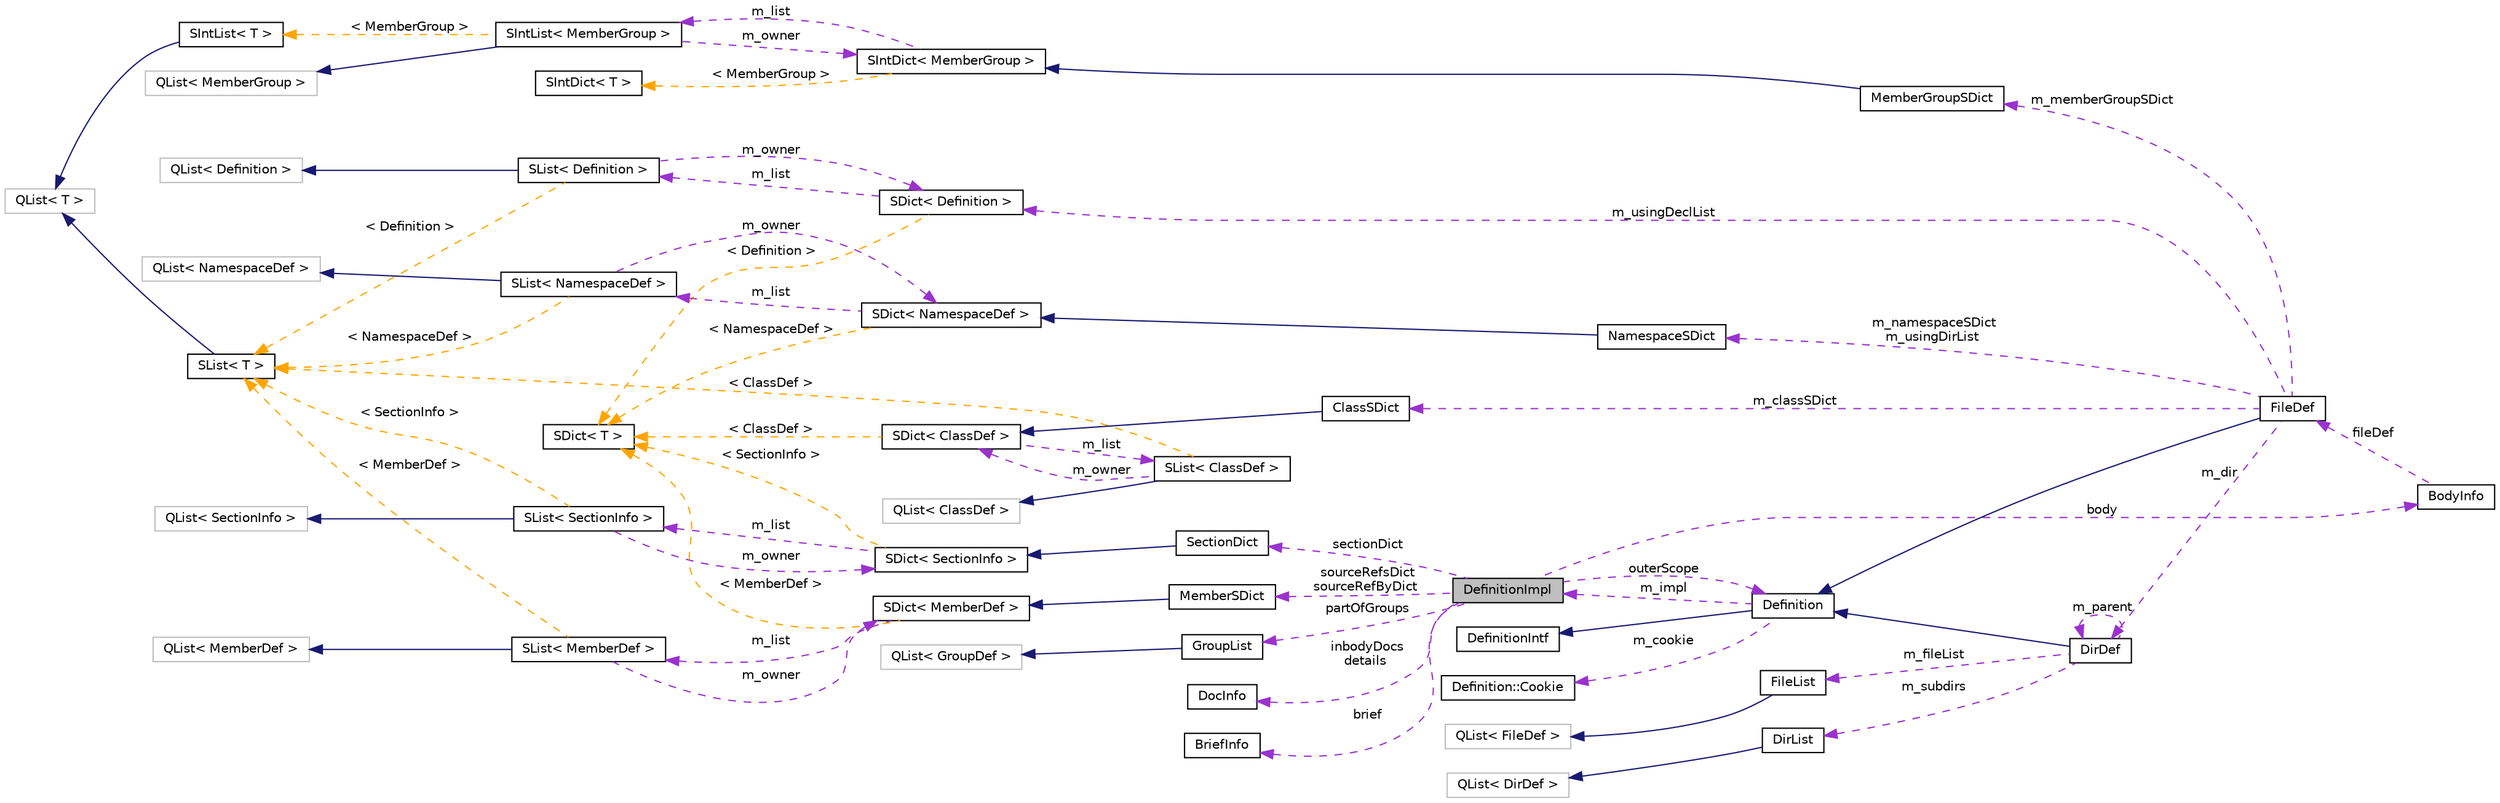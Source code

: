 digraph "DefinitionImpl"
{
 // INTERACTIVE_SVG=YES
  edge [fontname="Helvetica",fontsize="10",labelfontname="Helvetica",labelfontsize="10"];
  node [fontname="Helvetica",fontsize="10",shape=record];
  rankdir="LR";
  Node1 [label="DefinitionImpl",height=0.2,width=0.4,color="black", fillcolor="grey75", style="filled", fontcolor="black"];
  Node2 -> Node1 [dir="back",color="darkorchid3",fontsize="10",style="dashed",label=" sectionDict" ,fontname="Helvetica"];
  Node2 [label="SectionDict",height=0.2,width=0.4,color="black", fillcolor="white", style="filled",URL="$de/d9a/class_section_dict.html",tooltip="Unsorted dictionary of SectionInfo objects. "];
  Node3 -> Node2 [dir="back",color="midnightblue",fontsize="10",style="solid",fontname="Helvetica"];
  Node3 [label="SDict\< SectionInfo \>",height=0.2,width=0.4,color="black", fillcolor="white", style="filled",URL="$d1/d50/class_s_dict.html"];
  Node4 -> Node3 [dir="back",color="darkorchid3",fontsize="10",style="dashed",label=" m_list" ,fontname="Helvetica"];
  Node4 [label="SList\< SectionInfo \>",height=0.2,width=0.4,color="black", fillcolor="white", style="filled",URL="$df/dce/class_s_list.html"];
  Node5 -> Node4 [dir="back",color="midnightblue",fontsize="10",style="solid",fontname="Helvetica"];
  Node5 [label="QList\< SectionInfo \>",height=0.2,width=0.4,color="grey75", fillcolor="white", style="filled"];
  Node3 -> Node4 [dir="back",color="darkorchid3",fontsize="10",style="dashed",label=" m_owner" ,fontname="Helvetica"];
  Node6 -> Node4 [dir="back",color="orange",fontsize="10",style="dashed",label=" \< SectionInfo \>" ,fontname="Helvetica"];
  Node6 [label="SList\< T \>",height=0.2,width=0.4,color="black", fillcolor="white", style="filled",URL="$df/dce/class_s_list.html",tooltip="internal wrapper class that redirects compareValues() to the dictionary "];
  Node7 -> Node6 [dir="back",color="midnightblue",fontsize="10",style="solid",fontname="Helvetica"];
  Node7 [label="QList\< T \>",height=0.2,width=0.4,color="grey75", fillcolor="white", style="filled"];
  Node8 -> Node3 [dir="back",color="orange",fontsize="10",style="dashed",label=" \< SectionInfo \>" ,fontname="Helvetica"];
  Node8 [label="SDict\< T \>",height=0.2,width=0.4,color="black", fillcolor="white", style="filled",URL="$d1/d50/class_s_dict.html",tooltip="Ordered dictionary of elements of type T. "];
  Node9 -> Node1 [dir="back",color="darkorchid3",fontsize="10",style="dashed",label=" body" ,fontname="Helvetica"];
  Node9 [label="BodyInfo",height=0.2,width=0.4,color="black", fillcolor="white", style="filled",URL="$db/dab/struct_body_info.html",tooltip="Data associated with description found in the body. "];
  Node10 -> Node9 [dir="back",color="darkorchid3",fontsize="10",style="dashed",label=" fileDef" ,fontname="Helvetica"];
  Node10 [label="FileDef",height=0.2,width=0.4,color="black", fillcolor="white", style="filled",URL="$de/db0/class_file_def.html",tooltip="A model of a file symbol. "];
  Node11 -> Node10 [dir="back",color="midnightblue",fontsize="10",style="solid",fontname="Helvetica"];
  Node11 [label="Definition",height=0.2,width=0.4,color="black", fillcolor="white", style="filled",URL="$d5/dcc/class_definition.html",tooltip="The common base class of all entity definitions found in the sources. "];
  Node12 -> Node11 [dir="back",color="midnightblue",fontsize="10",style="solid",fontname="Helvetica"];
  Node12 [label="DefinitionIntf",height=0.2,width=0.4,color="black", fillcolor="white", style="filled",URL="$d9/d4a/class_definition_intf.html",tooltip="Abstract interface for a Definition or DefinitionList. "];
  Node13 -> Node11 [dir="back",color="darkorchid3",fontsize="10",style="dashed",label=" m_cookie" ,fontname="Helvetica"];
  Node13 [label="Definition::Cookie",height=0.2,width=0.4,color="black", fillcolor="white", style="filled",URL="$d1/d2f/struct_definition_1_1_cookie.html"];
  Node1 -> Node11 [dir="back",color="darkorchid3",fontsize="10",style="dashed",label=" m_impl" ,fontname="Helvetica"];
  Node14 -> Node10 [dir="back",color="darkorchid3",fontsize="10",style="dashed",label=" m_classSDict" ,fontname="Helvetica"];
  Node14 [label="ClassSDict",height=0.2,width=0.4,color="black", fillcolor="white", style="filled",URL="$d9/d3d/class_class_s_dict.html",tooltip="A sorted dictionary of ClassDef objects. "];
  Node15 -> Node14 [dir="back",color="midnightblue",fontsize="10",style="solid",fontname="Helvetica"];
  Node15 [label="SDict\< ClassDef \>",height=0.2,width=0.4,color="black", fillcolor="white", style="filled",URL="$d1/d50/class_s_dict.html"];
  Node16 -> Node15 [dir="back",color="darkorchid3",fontsize="10",style="dashed",label=" m_list" ,fontname="Helvetica"];
  Node16 [label="SList\< ClassDef \>",height=0.2,width=0.4,color="black", fillcolor="white", style="filled",URL="$df/dce/class_s_list.html"];
  Node17 -> Node16 [dir="back",color="midnightblue",fontsize="10",style="solid",fontname="Helvetica"];
  Node17 [label="QList\< ClassDef \>",height=0.2,width=0.4,color="grey75", fillcolor="white", style="filled"];
  Node15 -> Node16 [dir="back",color="darkorchid3",fontsize="10",style="dashed",label=" m_owner" ,fontname="Helvetica"];
  Node6 -> Node16 [dir="back",color="orange",fontsize="10",style="dashed",label=" \< ClassDef \>" ,fontname="Helvetica"];
  Node8 -> Node15 [dir="back",color="orange",fontsize="10",style="dashed",label=" \< ClassDef \>" ,fontname="Helvetica"];
  Node18 -> Node10 [dir="back",color="darkorchid3",fontsize="10",style="dashed",label=" m_usingDeclList" ,fontname="Helvetica"];
  Node18 [label="SDict\< Definition \>",height=0.2,width=0.4,color="black", fillcolor="white", style="filled",URL="$d1/d50/class_s_dict.html"];
  Node19 -> Node18 [dir="back",color="darkorchid3",fontsize="10",style="dashed",label=" m_list" ,fontname="Helvetica"];
  Node19 [label="SList\< Definition \>",height=0.2,width=0.4,color="black", fillcolor="white", style="filled",URL="$df/dce/class_s_list.html"];
  Node20 -> Node19 [dir="back",color="midnightblue",fontsize="10",style="solid",fontname="Helvetica"];
  Node20 [label="QList\< Definition \>",height=0.2,width=0.4,color="grey75", fillcolor="white", style="filled"];
  Node18 -> Node19 [dir="back",color="darkorchid3",fontsize="10",style="dashed",label=" m_owner" ,fontname="Helvetica"];
  Node6 -> Node19 [dir="back",color="orange",fontsize="10",style="dashed",label=" \< Definition \>" ,fontname="Helvetica"];
  Node8 -> Node18 [dir="back",color="orange",fontsize="10",style="dashed",label=" \< Definition \>" ,fontname="Helvetica"];
  Node21 -> Node10 [dir="back",color="darkorchid3",fontsize="10",style="dashed",label=" m_memberGroupSDict" ,fontname="Helvetica"];
  Node21 [label="MemberGroupSDict",height=0.2,width=0.4,color="black", fillcolor="white", style="filled",URL="$dc/d1e/class_member_group_s_dict.html",tooltip="A sorted dictionary of MemberGroup objects. "];
  Node22 -> Node21 [dir="back",color="midnightblue",fontsize="10",style="solid",fontname="Helvetica"];
  Node22 [label="SIntDict\< MemberGroup \>",height=0.2,width=0.4,color="black", fillcolor="white", style="filled",URL="$d0/d9f/class_s_int_dict.html"];
  Node23 -> Node22 [dir="back",color="darkorchid3",fontsize="10",style="dashed",label=" m_list" ,fontname="Helvetica"];
  Node23 [label="SIntList\< MemberGroup \>",height=0.2,width=0.4,color="black", fillcolor="white", style="filled",URL="$d8/d9a/class_s_int_list.html"];
  Node24 -> Node23 [dir="back",color="midnightblue",fontsize="10",style="solid",fontname="Helvetica"];
  Node24 [label="QList\< MemberGroup \>",height=0.2,width=0.4,color="grey75", fillcolor="white", style="filled"];
  Node22 -> Node23 [dir="back",color="darkorchid3",fontsize="10",style="dashed",label=" m_owner" ,fontname="Helvetica"];
  Node25 -> Node23 [dir="back",color="orange",fontsize="10",style="dashed",label=" \< MemberGroup \>" ,fontname="Helvetica"];
  Node25 [label="SIntList\< T \>",height=0.2,width=0.4,color="black", fillcolor="white", style="filled",URL="$d8/d9a/class_s_int_list.html",tooltip="internal wrapper class that redirects compareValues() to the dictionary "];
  Node7 -> Node25 [dir="back",color="midnightblue",fontsize="10",style="solid",fontname="Helvetica"];
  Node26 -> Node22 [dir="back",color="orange",fontsize="10",style="dashed",label=" \< MemberGroup \>" ,fontname="Helvetica"];
  Node26 [label="SIntDict\< T \>",height=0.2,width=0.4,color="black", fillcolor="white", style="filled",URL="$d0/d9f/class_s_int_dict.html",tooltip="Ordered dictionary of elements of type T. "];
  Node27 -> Node10 [dir="back",color="darkorchid3",fontsize="10",style="dashed",label=" m_dir" ,fontname="Helvetica"];
  Node27 [label="DirDef",height=0.2,width=0.4,color="black", fillcolor="white", style="filled",URL="$d4/dd4/class_dir_def.html",tooltip="A model of a directory symbol. "];
  Node11 -> Node27 [dir="back",color="midnightblue",fontsize="10",style="solid",fontname="Helvetica"];
  Node28 -> Node27 [dir="back",color="darkorchid3",fontsize="10",style="dashed",label=" m_subdirs" ,fontname="Helvetica"];
  Node28 [label="DirList",height=0.2,width=0.4,color="black", fillcolor="white", style="filled",URL="$dc/d2a/class_dir_list.html",tooltip="A list of directories. "];
  Node29 -> Node28 [dir="back",color="midnightblue",fontsize="10",style="solid",fontname="Helvetica"];
  Node29 [label="QList\< DirDef \>",height=0.2,width=0.4,color="grey75", fillcolor="white", style="filled"];
  Node30 -> Node27 [dir="back",color="darkorchid3",fontsize="10",style="dashed",label=" m_fileList" ,fontname="Helvetica"];
  Node30 [label="FileList",height=0.2,width=0.4,color="black", fillcolor="white", style="filled",URL="$d0/d18/class_file_list.html",tooltip="Class representing a list of FileDef objects. "];
  Node31 -> Node30 [dir="back",color="midnightblue",fontsize="10",style="solid",fontname="Helvetica"];
  Node31 [label="QList\< FileDef \>",height=0.2,width=0.4,color="grey75", fillcolor="white", style="filled"];
  Node27 -> Node27 [dir="back",color="darkorchid3",fontsize="10",style="dashed",label=" m_parent" ,fontname="Helvetica"];
  Node32 -> Node10 [dir="back",color="darkorchid3",fontsize="10",style="dashed",label=" m_namespaceSDict\nm_usingDirList" ,fontname="Helvetica"];
  Node32 [label="NamespaceSDict",height=0.2,width=0.4,color="black", fillcolor="white", style="filled",URL="$d4/d8d/class_namespace_s_dict.html",tooltip="A sorted dictionary of NamespaceDef objects. "];
  Node33 -> Node32 [dir="back",color="midnightblue",fontsize="10",style="solid",fontname="Helvetica"];
  Node33 [label="SDict\< NamespaceDef \>",height=0.2,width=0.4,color="black", fillcolor="white", style="filled",URL="$d1/d50/class_s_dict.html"];
  Node34 -> Node33 [dir="back",color="darkorchid3",fontsize="10",style="dashed",label=" m_list" ,fontname="Helvetica"];
  Node34 [label="SList\< NamespaceDef \>",height=0.2,width=0.4,color="black", fillcolor="white", style="filled",URL="$df/dce/class_s_list.html"];
  Node35 -> Node34 [dir="back",color="midnightblue",fontsize="10",style="solid",fontname="Helvetica"];
  Node35 [label="QList\< NamespaceDef \>",height=0.2,width=0.4,color="grey75", fillcolor="white", style="filled"];
  Node33 -> Node34 [dir="back",color="darkorchid3",fontsize="10",style="dashed",label=" m_owner" ,fontname="Helvetica"];
  Node6 -> Node34 [dir="back",color="orange",fontsize="10",style="dashed",label=" \< NamespaceDef \>" ,fontname="Helvetica"];
  Node8 -> Node33 [dir="back",color="orange",fontsize="10",style="dashed",label=" \< NamespaceDef \>" ,fontname="Helvetica"];
  Node36 -> Node1 [dir="back",color="darkorchid3",fontsize="10",style="dashed",label=" sourceRefsDict\nsourceRefByDict" ,fontname="Helvetica"];
  Node36 [label="MemberSDict",height=0.2,width=0.4,color="black", fillcolor="white", style="filled",URL="$d6/dd6/class_member_s_dict.html",tooltip="A sorted dictionary of MemberDef objects. "];
  Node37 -> Node36 [dir="back",color="midnightblue",fontsize="10",style="solid",fontname="Helvetica"];
  Node37 [label="SDict\< MemberDef \>",height=0.2,width=0.4,color="black", fillcolor="white", style="filled",URL="$d1/d50/class_s_dict.html"];
  Node38 -> Node37 [dir="back",color="darkorchid3",fontsize="10",style="dashed",label=" m_list" ,fontname="Helvetica"];
  Node38 [label="SList\< MemberDef \>",height=0.2,width=0.4,color="black", fillcolor="white", style="filled",URL="$df/dce/class_s_list.html"];
  Node39 -> Node38 [dir="back",color="midnightblue",fontsize="10",style="solid",fontname="Helvetica"];
  Node39 [label="QList\< MemberDef \>",height=0.2,width=0.4,color="grey75", fillcolor="white", style="filled"];
  Node37 -> Node38 [dir="back",color="darkorchid3",fontsize="10",style="dashed",label=" m_owner" ,fontname="Helvetica"];
  Node6 -> Node38 [dir="back",color="orange",fontsize="10",style="dashed",label=" \< MemberDef \>" ,fontname="Helvetica"];
  Node8 -> Node37 [dir="back",color="orange",fontsize="10",style="dashed",label=" \< MemberDef \>" ,fontname="Helvetica"];
  Node40 -> Node1 [dir="back",color="darkorchid3",fontsize="10",style="dashed",label=" partOfGroups" ,fontname="Helvetica"];
  Node40 [label="GroupList",height=0.2,width=0.4,color="black", fillcolor="white", style="filled",URL="$d3/d3b/class_group_list.html",tooltip="A list of GroupDef objects. "];
  Node41 -> Node40 [dir="back",color="midnightblue",fontsize="10",style="solid",fontname="Helvetica"];
  Node41 [label="QList\< GroupDef \>",height=0.2,width=0.4,color="grey75", fillcolor="white", style="filled"];
  Node42 -> Node1 [dir="back",color="darkorchid3",fontsize="10",style="dashed",label=" inbodyDocs\ndetails" ,fontname="Helvetica"];
  Node42 [label="DocInfo",height=0.2,width=0.4,color="black", fillcolor="white", style="filled",URL="$d7/dd5/struct_doc_info.html",tooltip="Data associated with a detailed description. "];
  Node43 -> Node1 [dir="back",color="darkorchid3",fontsize="10",style="dashed",label=" brief" ,fontname="Helvetica"];
  Node43 [label="BriefInfo",height=0.2,width=0.4,color="black", fillcolor="white", style="filled",URL="$d0/da7/struct_brief_info.html",tooltip="Data associated with a brief description. "];
  Node11 -> Node1 [dir="back",color="darkorchid3",fontsize="10",style="dashed",label=" outerScope" ,fontname="Helvetica"];
}
